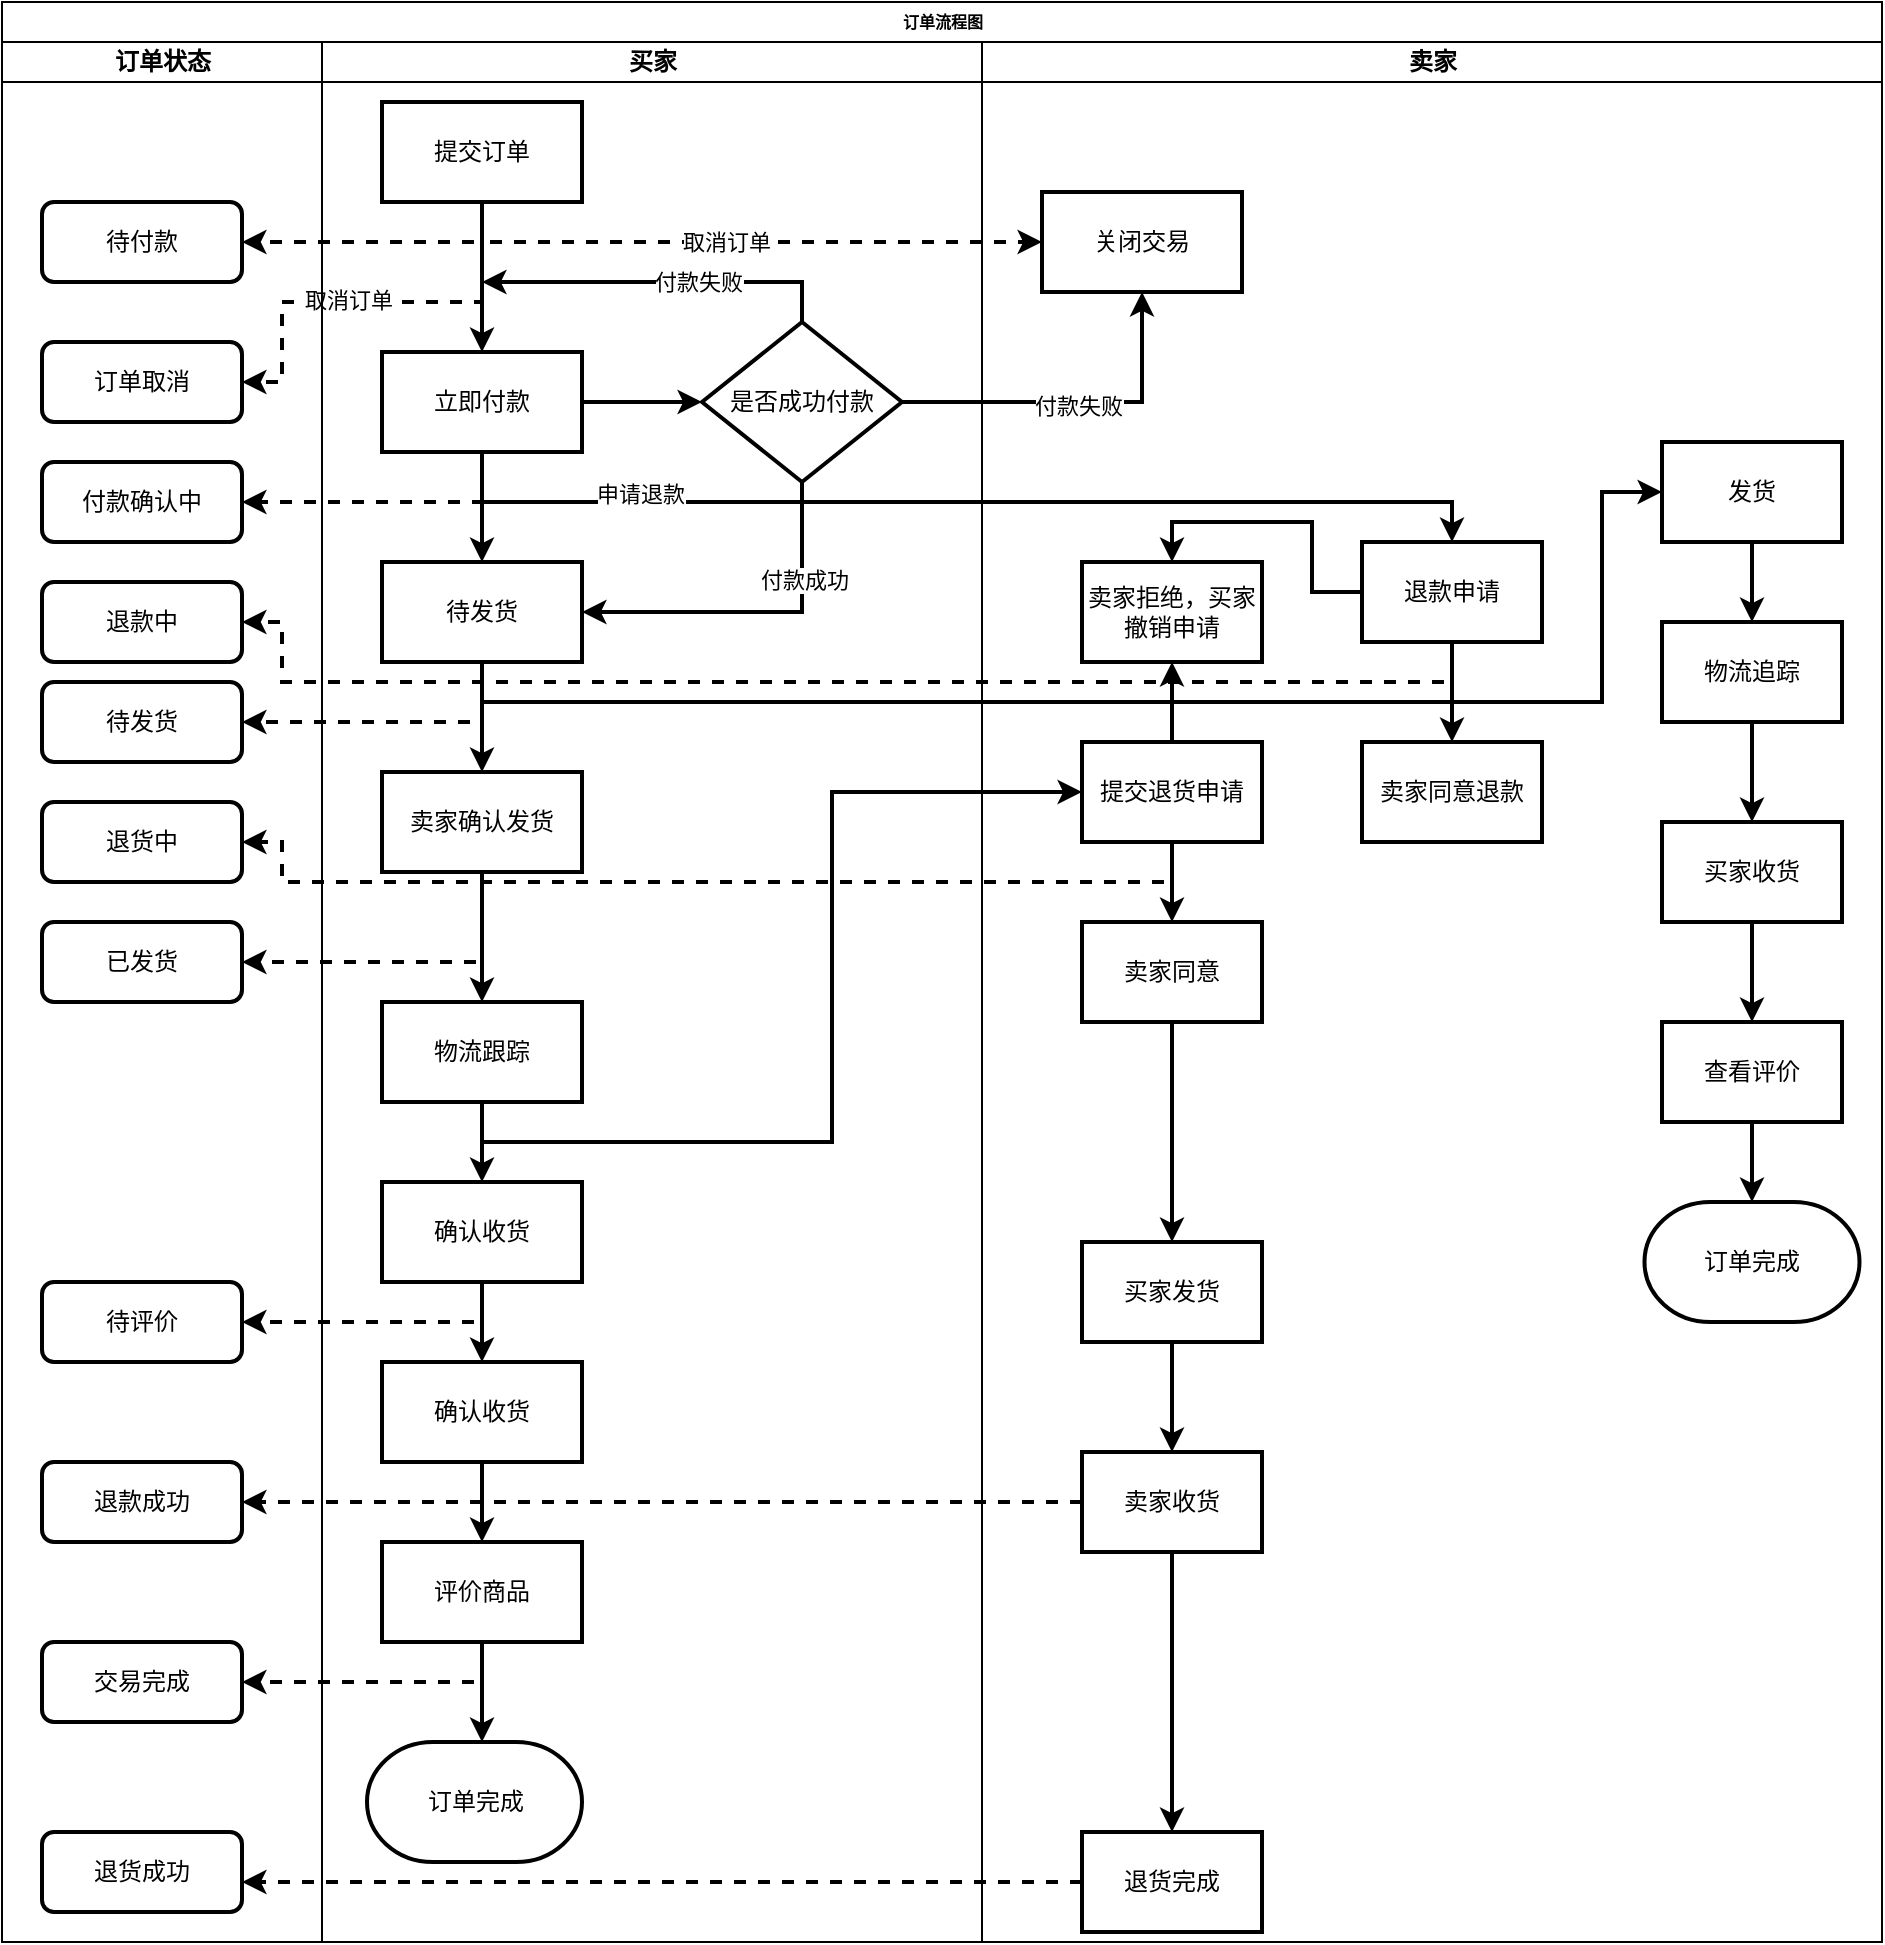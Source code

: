 <mxfile version="14.4.3" type="github"><diagram name="Page-1" id="74e2e168-ea6b-b213-b513-2b3c1d86103e"><mxGraphModel dx="1422" dy="762" grid="1" gridSize="10" guides="1" tooltips="1" connect="1" arrows="1" fold="1" page="1" pageScale="1" pageWidth="1100" pageHeight="850" background="#ffffff" math="0" shadow="0"><root><mxCell id="0"/><mxCell id="1" parent="0"/><mxCell id="77e6c97f196da883-1" value="订单流程图" style="swimlane;html=1;childLayout=stackLayout;startSize=20;rounded=0;shadow=0;labelBackgroundColor=none;strokeWidth=1;fontFamily=Verdana;fontSize=8;align=center;swimlaneLine=0;" parent="1" vertex="1"><mxGeometry x="100" y="40" width="940" height="970" as="geometry"><mxRectangle x="100" y="50" width="60" height="20" as="alternateBounds"/></mxGeometry></mxCell><mxCell id="77e6c97f196da883-2" value="订单状态" style="swimlane;html=1;startSize=20;" parent="77e6c97f196da883-1" vertex="1"><mxGeometry y="20" width="160" height="950" as="geometry"><mxRectangle y="20" width="30" height="730" as="alternateBounds"/></mxGeometry></mxCell><mxCell id="XukOpiHCxfKN62wIecML-30" value="待付款" style="rounded=1;whiteSpace=wrap;html=1;strokeWidth=2;" vertex="1" parent="77e6c97f196da883-2"><mxGeometry x="20" y="80" width="100" height="40" as="geometry"/></mxCell><mxCell id="XukOpiHCxfKN62wIecML-49" value="订单取消" style="rounded=1;whiteSpace=wrap;html=1;strokeWidth=2;" vertex="1" parent="77e6c97f196da883-2"><mxGeometry x="20" y="150" width="100" height="40" as="geometry"/></mxCell><mxCell id="XukOpiHCxfKN62wIecML-59" value="付款确认中" style="rounded=1;whiteSpace=wrap;html=1;strokeWidth=2;" vertex="1" parent="77e6c97f196da883-2"><mxGeometry x="20" y="210" width="100" height="40" as="geometry"/></mxCell><mxCell id="XukOpiHCxfKN62wIecML-68" value="退款中" style="rounded=1;whiteSpace=wrap;html=1;strokeWidth=2;" vertex="1" parent="77e6c97f196da883-2"><mxGeometry x="20" y="270" width="100" height="40" as="geometry"/></mxCell><mxCell id="XukOpiHCxfKN62wIecML-69" value="待发货" style="rounded=1;whiteSpace=wrap;html=1;strokeWidth=2;" vertex="1" parent="77e6c97f196da883-2"><mxGeometry x="20" y="320" width="100" height="40" as="geometry"/></mxCell><mxCell id="XukOpiHCxfKN62wIecML-85" value="退货中" style="rounded=1;whiteSpace=wrap;html=1;strokeWidth=2;" vertex="1" parent="77e6c97f196da883-2"><mxGeometry x="20" y="380" width="100" height="40" as="geometry"/></mxCell><mxCell id="XukOpiHCxfKN62wIecML-86" value="已发货" style="rounded=1;whiteSpace=wrap;html=1;strokeWidth=2;" vertex="1" parent="77e6c97f196da883-2"><mxGeometry x="20" y="440" width="100" height="40" as="geometry"/></mxCell><mxCell id="XukOpiHCxfKN62wIecML-91" value="待评价" style="rounded=1;whiteSpace=wrap;html=1;strokeWidth=2;" vertex="1" parent="77e6c97f196da883-2"><mxGeometry x="20" y="620" width="100" height="40" as="geometry"/></mxCell><mxCell id="XukOpiHCxfKN62wIecML-96" value="退款成功" style="rounded=1;whiteSpace=wrap;html=1;strokeWidth=2;" vertex="1" parent="77e6c97f196da883-2"><mxGeometry x="20" y="710" width="100" height="40" as="geometry"/></mxCell><mxCell id="XukOpiHCxfKN62wIecML-103" value="交易完成" style="rounded=1;whiteSpace=wrap;html=1;strokeWidth=2;" vertex="1" parent="77e6c97f196da883-2"><mxGeometry x="20" y="800" width="100" height="40" as="geometry"/></mxCell><mxCell id="XukOpiHCxfKN62wIecML-104" value="退货成功" style="rounded=1;whiteSpace=wrap;html=1;strokeWidth=2;" vertex="1" parent="77e6c97f196da883-2"><mxGeometry x="20" y="895" width="100" height="40" as="geometry"/></mxCell><mxCell id="XukOpiHCxfKN62wIecML-31" style="edgeStyle=orthogonalEdgeStyle;rounded=0;orthogonalLoop=1;jettySize=auto;html=1;exitX=0.5;exitY=1;exitDx=0;exitDy=0;entryX=1;entryY=0.5;entryDx=0;entryDy=0;strokeWidth=2;dashed=1;" edge="1" parent="77e6c97f196da883-1" source="XukOpiHCxfKN62wIecML-25" target="XukOpiHCxfKN62wIecML-30"><mxGeometry relative="1" as="geometry"/></mxCell><mxCell id="XukOpiHCxfKN62wIecML-33" style="edgeStyle=orthogonalEdgeStyle;rounded=0;orthogonalLoop=1;jettySize=auto;html=1;exitX=1;exitY=0.5;exitDx=0;exitDy=0;exitPerimeter=0;entryX=0.5;entryY=1;entryDx=0;entryDy=0;strokeWidth=2;" edge="1" parent="77e6c97f196da883-1" source="XukOpiHCxfKN62wIecML-8" target="XukOpiHCxfKN62wIecML-11"><mxGeometry relative="1" as="geometry"/></mxCell><mxCell id="XukOpiHCxfKN62wIecML-34" value="付款失败" style="edgeLabel;html=1;align=center;verticalAlign=middle;resizable=0;points=[];" vertex="1" connectable="0" parent="XukOpiHCxfKN62wIecML-33"><mxGeometry x="0.005" y="-2" relative="1" as="geometry"><mxPoint as="offset"/></mxGeometry></mxCell><mxCell id="XukOpiHCxfKN62wIecML-50" style="edgeStyle=orthogonalEdgeStyle;rounded=0;orthogonalLoop=1;jettySize=auto;html=1;exitX=0.5;exitY=1;exitDx=0;exitDy=0;startArrow=none;startFill=0;endArrow=classic;endFill=1;strokeWidth=2;dashed=1;" edge="1" parent="77e6c97f196da883-1" source="XukOpiHCxfKN62wIecML-25" target="XukOpiHCxfKN62wIecML-49"><mxGeometry relative="1" as="geometry"><Array as="points"><mxPoint x="240" y="150"/><mxPoint x="140" y="150"/><mxPoint x="140" y="190"/></Array></mxGeometry></mxCell><mxCell id="XukOpiHCxfKN62wIecML-51" value="取消订单" style="edgeLabel;html=1;align=center;verticalAlign=middle;resizable=0;points=[];" vertex="1" connectable="0" parent="XukOpiHCxfKN62wIecML-50"><mxGeometry x="0.114" y="-1" relative="1" as="geometry"><mxPoint as="offset"/></mxGeometry></mxCell><mxCell id="XukOpiHCxfKN62wIecML-54" style="edgeStyle=orthogonalEdgeStyle;rounded=0;orthogonalLoop=1;jettySize=auto;html=1;exitX=0.5;exitY=1;exitDx=0;exitDy=0;entryX=0;entryY=0.5;entryDx=0;entryDy=0;dashed=1;startArrow=none;startFill=0;endArrow=classic;endFill=1;strokeWidth=2;" edge="1" parent="77e6c97f196da883-1" source="XukOpiHCxfKN62wIecML-25" target="XukOpiHCxfKN62wIecML-11"><mxGeometry relative="1" as="geometry"/></mxCell><mxCell id="XukOpiHCxfKN62wIecML-58" value="取消订单" style="edgeLabel;html=1;align=center;verticalAlign=middle;resizable=0;points=[];" vertex="1" connectable="0" parent="XukOpiHCxfKN62wIecML-54"><mxGeometry x="-0.053" relative="1" as="geometry"><mxPoint as="offset"/></mxGeometry></mxCell><mxCell id="XukOpiHCxfKN62wIecML-60" style="edgeStyle=orthogonalEdgeStyle;rounded=0;orthogonalLoop=1;jettySize=auto;html=1;exitX=0.5;exitY=1;exitDx=0;exitDy=0;entryX=1;entryY=0.5;entryDx=0;entryDy=0;dashed=1;startArrow=none;startFill=0;endArrow=classic;endFill=1;strokeWidth=2;" edge="1" parent="77e6c97f196da883-1" source="XukOpiHCxfKN62wIecML-26" target="XukOpiHCxfKN62wIecML-59"><mxGeometry relative="1" as="geometry"><Array as="points"><mxPoint x="240" y="250"/></Array></mxGeometry></mxCell><mxCell id="XukOpiHCxfKN62wIecML-64" style="edgeStyle=orthogonalEdgeStyle;rounded=0;orthogonalLoop=1;jettySize=auto;html=1;exitX=0.5;exitY=1;exitDx=0;exitDy=0;entryX=0.5;entryY=0;entryDx=0;entryDy=0;startArrow=none;startFill=0;endArrow=classic;endFill=1;strokeWidth=2;" edge="1" parent="77e6c97f196da883-1" source="XukOpiHCxfKN62wIecML-26" target="XukOpiHCxfKN62wIecML-61"><mxGeometry relative="1" as="geometry"><Array as="points"><mxPoint x="240" y="250"/><mxPoint x="725" y="250"/></Array></mxGeometry></mxCell><mxCell id="XukOpiHCxfKN62wIecML-66" value="申请退款" style="edgeLabel;html=1;align=center;verticalAlign=middle;resizable=0;points=[];" vertex="1" connectable="0" parent="XukOpiHCxfKN62wIecML-64"><mxGeometry x="-0.608" y="4" relative="1" as="geometry"><mxPoint as="offset"/></mxGeometry></mxCell><mxCell id="XukOpiHCxfKN62wIecML-74" style="edgeStyle=orthogonalEdgeStyle;rounded=0;orthogonalLoop=1;jettySize=auto;html=1;exitX=0.5;exitY=1;exitDx=0;exitDy=0;startArrow=none;startFill=0;endArrow=classic;endFill=1;strokeWidth=2;entryX=1;entryY=0.5;entryDx=0;entryDy=0;dashed=1;" edge="1" parent="77e6c97f196da883-1" source="XukOpiHCxfKN62wIecML-61" target="XukOpiHCxfKN62wIecML-68"><mxGeometry relative="1" as="geometry"><Array as="points"><mxPoint x="725" y="340"/><mxPoint x="140" y="340"/><mxPoint x="140" y="310"/></Array></mxGeometry></mxCell><mxCell id="XukOpiHCxfKN62wIecML-76" style="edgeStyle=orthogonalEdgeStyle;rounded=0;orthogonalLoop=1;jettySize=auto;html=1;exitX=0.5;exitY=1;exitDx=0;exitDy=0;entryX=1;entryY=0.5;entryDx=0;entryDy=0;startArrow=none;startFill=0;endArrow=classic;endFill=1;strokeWidth=2;dashed=1;" edge="1" parent="77e6c97f196da883-1" source="XukOpiHCxfKN62wIecML-35" target="XukOpiHCxfKN62wIecML-69"><mxGeometry relative="1" as="geometry"><Array as="points"><mxPoint x="240" y="360"/><mxPoint x="120" y="360"/></Array></mxGeometry></mxCell><mxCell id="77e6c97f196da883-3" value="买家" style="swimlane;html=1;startSize=20;" parent="77e6c97f196da883-1" vertex="1"><mxGeometry x="160" y="20" width="330" height="950" as="geometry"/></mxCell><mxCell id="XukOpiHCxfKN62wIecML-37" style="edgeStyle=orthogonalEdgeStyle;rounded=0;orthogonalLoop=1;jettySize=auto;html=1;exitX=0.5;exitY=1;exitDx=0;exitDy=0;exitPerimeter=0;entryX=1;entryY=0.5;entryDx=0;entryDy=0;strokeWidth=2;" edge="1" parent="77e6c97f196da883-3" source="XukOpiHCxfKN62wIecML-8" target="XukOpiHCxfKN62wIecML-35"><mxGeometry relative="1" as="geometry"/></mxCell><mxCell id="XukOpiHCxfKN62wIecML-38" value="付款成功" style="edgeLabel;html=1;align=center;verticalAlign=middle;resizable=0;points=[];" vertex="1" connectable="0" parent="XukOpiHCxfKN62wIecML-37"><mxGeometry x="-0.447" y="1" relative="1" as="geometry"><mxPoint as="offset"/></mxGeometry></mxCell><mxCell id="XukOpiHCxfKN62wIecML-8" value="是否成功付款" style="strokeWidth=2;html=1;shape=mxgraph.flowchart.decision;whiteSpace=wrap;" vertex="1" parent="77e6c97f196da883-3"><mxGeometry x="190" y="140" width="100" height="80" as="geometry"/></mxCell><mxCell id="XukOpiHCxfKN62wIecML-27" style="edgeStyle=orthogonalEdgeStyle;rounded=0;orthogonalLoop=1;jettySize=auto;html=1;exitX=0.5;exitY=1;exitDx=0;exitDy=0;entryX=0.5;entryY=0;entryDx=0;entryDy=0;strokeWidth=2;" edge="1" parent="77e6c97f196da883-3" source="XukOpiHCxfKN62wIecML-25" target="XukOpiHCxfKN62wIecML-26"><mxGeometry relative="1" as="geometry"/></mxCell><mxCell id="XukOpiHCxfKN62wIecML-25" value="提交订单" style="rounded=0;whiteSpace=wrap;html=1;strokeWidth=2;" vertex="1" parent="77e6c97f196da883-3"><mxGeometry x="30" y="30" width="100" height="50" as="geometry"/></mxCell><mxCell id="XukOpiHCxfKN62wIecML-29" style="edgeStyle=orthogonalEdgeStyle;rounded=0;orthogonalLoop=1;jettySize=auto;html=1;exitX=1;exitY=0.5;exitDx=0;exitDy=0;strokeWidth=2;" edge="1" parent="77e6c97f196da883-3" source="XukOpiHCxfKN62wIecML-26" target="XukOpiHCxfKN62wIecML-8"><mxGeometry relative="1" as="geometry"/></mxCell><mxCell id="XukOpiHCxfKN62wIecML-36" style="edgeStyle=orthogonalEdgeStyle;rounded=0;orthogonalLoop=1;jettySize=auto;html=1;exitX=0.5;exitY=1;exitDx=0;exitDy=0;strokeWidth=2;" edge="1" parent="77e6c97f196da883-3" source="XukOpiHCxfKN62wIecML-26" target="XukOpiHCxfKN62wIecML-35"><mxGeometry relative="1" as="geometry"/></mxCell><mxCell id="XukOpiHCxfKN62wIecML-26" value="立即付款" style="rounded=0;whiteSpace=wrap;html=1;strokeWidth=2;" vertex="1" parent="77e6c97f196da883-3"><mxGeometry x="30" y="155" width="100" height="50" as="geometry"/></mxCell><mxCell id="XukOpiHCxfKN62wIecML-75" style="edgeStyle=orthogonalEdgeStyle;rounded=0;orthogonalLoop=1;jettySize=auto;html=1;exitX=0.5;exitY=1;exitDx=0;exitDy=0;entryX=0.5;entryY=0;entryDx=0;entryDy=0;startArrow=none;startFill=0;endArrow=classic;endFill=1;strokeWidth=2;" edge="1" parent="77e6c97f196da883-3" source="XukOpiHCxfKN62wIecML-35" target="XukOpiHCxfKN62wIecML-67"><mxGeometry relative="1" as="geometry"/></mxCell><mxCell id="XukOpiHCxfKN62wIecML-35" value="待发货" style="rounded=0;whiteSpace=wrap;html=1;strokeWidth=2;" vertex="1" parent="77e6c97f196da883-3"><mxGeometry x="30" y="260" width="100" height="50" as="geometry"/></mxCell><mxCell id="XukOpiHCxfKN62wIecML-80" style="edgeStyle=orthogonalEdgeStyle;rounded=0;orthogonalLoop=1;jettySize=auto;html=1;exitX=0.5;exitY=1;exitDx=0;exitDy=0;entryX=0.5;entryY=0;entryDx=0;entryDy=0;startArrow=none;startFill=0;endArrow=classic;endFill=1;strokeWidth=2;" edge="1" parent="77e6c97f196da883-3" source="XukOpiHCxfKN62wIecML-67" target="XukOpiHCxfKN62wIecML-77"><mxGeometry relative="1" as="geometry"/></mxCell><mxCell id="XukOpiHCxfKN62wIecML-67" value="卖家确认发货" style="rounded=0;whiteSpace=wrap;html=1;strokeWidth=2;" vertex="1" parent="77e6c97f196da883-3"><mxGeometry x="30" y="365" width="100" height="50" as="geometry"/></mxCell><mxCell id="XukOpiHCxfKN62wIecML-89" style="edgeStyle=orthogonalEdgeStyle;rounded=0;orthogonalLoop=1;jettySize=auto;html=1;exitX=0.5;exitY=1;exitDx=0;exitDy=0;entryX=0.5;entryY=0;entryDx=0;entryDy=0;startArrow=none;startFill=0;endArrow=classic;endFill=1;strokeWidth=2;" edge="1" parent="77e6c97f196da883-3" source="XukOpiHCxfKN62wIecML-77" target="XukOpiHCxfKN62wIecML-78"><mxGeometry relative="1" as="geometry"/></mxCell><mxCell id="XukOpiHCxfKN62wIecML-77" value="物流跟踪" style="rounded=0;whiteSpace=wrap;html=1;strokeWidth=2;" vertex="1" parent="77e6c97f196da883-3"><mxGeometry x="30" y="480" width="100" height="50" as="geometry"/></mxCell><mxCell id="XukOpiHCxfKN62wIecML-93" style="edgeStyle=orthogonalEdgeStyle;rounded=0;orthogonalLoop=1;jettySize=auto;html=1;exitX=0.5;exitY=1;exitDx=0;exitDy=0;entryX=0.5;entryY=0;entryDx=0;entryDy=0;startArrow=none;startFill=0;endArrow=classic;endFill=1;strokeWidth=2;" edge="1" parent="77e6c97f196da883-3" source="XukOpiHCxfKN62wIecML-78" target="XukOpiHCxfKN62wIecML-92"><mxGeometry relative="1" as="geometry"/></mxCell><mxCell id="XukOpiHCxfKN62wIecML-78" value="确认收货" style="rounded=0;whiteSpace=wrap;html=1;strokeWidth=2;" vertex="1" parent="77e6c97f196da883-3"><mxGeometry x="30" y="570" width="100" height="50" as="geometry"/></mxCell><mxCell id="XukOpiHCxfKN62wIecML-98" style="edgeStyle=orthogonalEdgeStyle;rounded=0;orthogonalLoop=1;jettySize=auto;html=1;exitX=0.5;exitY=1;exitDx=0;exitDy=0;entryX=0.5;entryY=0;entryDx=0;entryDy=0;startArrow=none;startFill=0;endArrow=classic;endFill=1;strokeWidth=2;" edge="1" parent="77e6c97f196da883-3" source="XukOpiHCxfKN62wIecML-92" target="XukOpiHCxfKN62wIecML-97"><mxGeometry relative="1" as="geometry"/></mxCell><mxCell id="XukOpiHCxfKN62wIecML-92" value="确认收货" style="rounded=0;whiteSpace=wrap;html=1;strokeWidth=2;" vertex="1" parent="77e6c97f196da883-3"><mxGeometry x="30" y="660" width="100" height="50" as="geometry"/></mxCell><mxCell id="XukOpiHCxfKN62wIecML-97" value="评价商品" style="rounded=0;whiteSpace=wrap;html=1;strokeWidth=2;" vertex="1" parent="77e6c97f196da883-3"><mxGeometry x="30" y="750" width="100" height="50" as="geometry"/></mxCell><mxCell id="XukOpiHCxfKN62wIecML-211" value="订单完成" style="strokeWidth=2;html=1;shape=mxgraph.flowchart.terminator;whiteSpace=wrap;" vertex="1" parent="77e6c97f196da883-3"><mxGeometry x="22.5" y="850" width="107.5" height="60" as="geometry"/></mxCell><mxCell id="XukOpiHCxfKN62wIecML-87" style="edgeStyle=orthogonalEdgeStyle;rounded=0;orthogonalLoop=1;jettySize=auto;html=1;exitX=0.5;exitY=1;exitDx=0;exitDy=0;entryX=1;entryY=0.5;entryDx=0;entryDy=0;startArrow=none;startFill=0;endArrow=classic;endFill=1;strokeWidth=2;dashed=1;" edge="1" parent="77e6c97f196da883-1" source="XukOpiHCxfKN62wIecML-79" target="XukOpiHCxfKN62wIecML-85"><mxGeometry relative="1" as="geometry"><Array as="points"><mxPoint x="585" y="440"/><mxPoint x="140" y="440"/><mxPoint x="140" y="420"/></Array></mxGeometry></mxCell><mxCell id="XukOpiHCxfKN62wIecML-88" style="edgeStyle=orthogonalEdgeStyle;rounded=0;orthogonalLoop=1;jettySize=auto;html=1;exitX=0.5;exitY=1;exitDx=0;exitDy=0;entryX=1;entryY=0.5;entryDx=0;entryDy=0;dashed=1;startArrow=none;startFill=0;endArrow=classic;endFill=1;strokeWidth=2;" edge="1" parent="77e6c97f196da883-1" source="XukOpiHCxfKN62wIecML-67" target="XukOpiHCxfKN62wIecML-86"><mxGeometry relative="1" as="geometry"/></mxCell><mxCell id="XukOpiHCxfKN62wIecML-90" style="edgeStyle=orthogonalEdgeStyle;rounded=0;orthogonalLoop=1;jettySize=auto;html=1;exitX=0.5;exitY=1;exitDx=0;exitDy=0;entryX=0;entryY=0.5;entryDx=0;entryDy=0;startArrow=none;startFill=0;endArrow=classic;endFill=1;strokeWidth=2;" edge="1" parent="77e6c97f196da883-1" source="XukOpiHCxfKN62wIecML-77" target="XukOpiHCxfKN62wIecML-79"><mxGeometry relative="1" as="geometry"/></mxCell><mxCell id="XukOpiHCxfKN62wIecML-94" style="edgeStyle=orthogonalEdgeStyle;rounded=0;orthogonalLoop=1;jettySize=auto;html=1;exitX=0.5;exitY=1;exitDx=0;exitDy=0;entryX=1;entryY=0.5;entryDx=0;entryDy=0;startArrow=none;startFill=0;endArrow=classic;endFill=1;strokeWidth=2;dashed=1;" edge="1" parent="77e6c97f196da883-1" source="XukOpiHCxfKN62wIecML-78" target="XukOpiHCxfKN62wIecML-91"><mxGeometry relative="1" as="geometry"/></mxCell><mxCell id="XukOpiHCxfKN62wIecML-105" style="edgeStyle=orthogonalEdgeStyle;rounded=0;orthogonalLoop=1;jettySize=auto;html=1;exitX=0.5;exitY=1;exitDx=0;exitDy=0;entryX=1;entryY=0.5;entryDx=0;entryDy=0;startArrow=none;startFill=0;endArrow=classic;endFill=1;strokeWidth=2;dashed=1;" edge="1" parent="77e6c97f196da883-1" source="XukOpiHCxfKN62wIecML-97" target="XukOpiHCxfKN62wIecML-103"><mxGeometry relative="1" as="geometry"/></mxCell><mxCell id="XukOpiHCxfKN62wIecML-109" style="edgeStyle=orthogonalEdgeStyle;rounded=0;orthogonalLoop=1;jettySize=auto;html=1;exitX=0;exitY=0.5;exitDx=0;exitDy=0;startArrow=none;startFill=0;endArrow=classic;endFill=1;strokeWidth=2;dashed=1;" edge="1" parent="77e6c97f196da883-1" source="XukOpiHCxfKN62wIecML-100" target="XukOpiHCxfKN62wIecML-104"><mxGeometry relative="1" as="geometry"><Array as="points"><mxPoint x="540" y="940"/></Array></mxGeometry></mxCell><mxCell id="XukOpiHCxfKN62wIecML-110" style="edgeStyle=orthogonalEdgeStyle;rounded=0;orthogonalLoop=1;jettySize=auto;html=1;exitX=0;exitY=0.5;exitDx=0;exitDy=0;entryX=1;entryY=0.5;entryDx=0;entryDy=0;dashed=1;startArrow=none;startFill=0;endArrow=classic;endFill=1;strokeWidth=2;" edge="1" parent="77e6c97f196da883-1" source="XukOpiHCxfKN62wIecML-99" target="XukOpiHCxfKN62wIecML-96"><mxGeometry relative="1" as="geometry"/></mxCell><mxCell id="77e6c97f196da883-4" value="卖家" style="swimlane;html=1;startSize=20;" parent="77e6c97f196da883-1" vertex="1"><mxGeometry x="490" y="20" width="450" height="950" as="geometry"/></mxCell><mxCell id="XukOpiHCxfKN62wIecML-11" value="关闭交易" style="rounded=0;whiteSpace=wrap;html=1;strokeWidth=2;" vertex="1" parent="77e6c97f196da883-4"><mxGeometry x="30" y="75" width="100" height="50" as="geometry"/></mxCell><mxCell id="XukOpiHCxfKN62wIecML-70" style="edgeStyle=orthogonalEdgeStyle;rounded=0;orthogonalLoop=1;jettySize=auto;html=1;exitX=0;exitY=0.5;exitDx=0;exitDy=0;entryX=0.5;entryY=0;entryDx=0;entryDy=0;startArrow=none;startFill=0;endArrow=classic;endFill=1;strokeWidth=2;" edge="1" parent="77e6c97f196da883-4" source="XukOpiHCxfKN62wIecML-61" target="XukOpiHCxfKN62wIecML-63"><mxGeometry relative="1" as="geometry"/></mxCell><object label="" id="XukOpiHCxfKN62wIecML-72"><mxCell style="edgeStyle=orthogonalEdgeStyle;rounded=0;orthogonalLoop=1;jettySize=auto;html=1;exitX=0.5;exitY=1;exitDx=0;exitDy=0;entryX=0.5;entryY=0;entryDx=0;entryDy=0;startArrow=none;startFill=0;endArrow=classic;endFill=1;strokeWidth=2;" edge="1" parent="77e6c97f196da883-4" source="XukOpiHCxfKN62wIecML-61" target="XukOpiHCxfKN62wIecML-71"><mxGeometry relative="1" as="geometry"><Array as="points"><mxPoint x="235" y="330"/><mxPoint x="235" y="330"/></Array></mxGeometry></mxCell></object><mxCell id="XukOpiHCxfKN62wIecML-61" value="退款申请" style="rounded=0;whiteSpace=wrap;html=1;strokeWidth=2;" vertex="1" parent="77e6c97f196da883-4"><mxGeometry x="190" y="250" width="90" height="50" as="geometry"/></mxCell><mxCell id="XukOpiHCxfKN62wIecML-63" value="卖家拒绝，买家撤销申请" style="rounded=0;whiteSpace=wrap;html=1;strokeWidth=2;" vertex="1" parent="77e6c97f196da883-4"><mxGeometry x="50" y="260" width="90" height="50" as="geometry"/></mxCell><mxCell id="XukOpiHCxfKN62wIecML-71" value="卖家同意退款" style="rounded=0;whiteSpace=wrap;html=1;strokeWidth=2;" vertex="1" parent="77e6c97f196da883-4"><mxGeometry x="190" y="350" width="90" height="50" as="geometry"/></mxCell><mxCell id="XukOpiHCxfKN62wIecML-82" style="edgeStyle=orthogonalEdgeStyle;rounded=0;orthogonalLoop=1;jettySize=auto;html=1;exitX=0.5;exitY=0;exitDx=0;exitDy=0;entryX=0.5;entryY=1;entryDx=0;entryDy=0;startArrow=none;startFill=0;endArrow=classic;endFill=1;strokeWidth=2;" edge="1" parent="77e6c97f196da883-4" source="XukOpiHCxfKN62wIecML-79" target="XukOpiHCxfKN62wIecML-63"><mxGeometry relative="1" as="geometry"/></mxCell><mxCell id="XukOpiHCxfKN62wIecML-84" style="edgeStyle=orthogonalEdgeStyle;rounded=0;orthogonalLoop=1;jettySize=auto;html=1;exitX=0.5;exitY=1;exitDx=0;exitDy=0;entryX=0.5;entryY=0;entryDx=0;entryDy=0;startArrow=none;startFill=0;endArrow=classic;endFill=1;strokeWidth=2;" edge="1" parent="77e6c97f196da883-4" source="XukOpiHCxfKN62wIecML-79" target="XukOpiHCxfKN62wIecML-83"><mxGeometry relative="1" as="geometry"/></mxCell><mxCell id="XukOpiHCxfKN62wIecML-79" value="提交退货申请" style="rounded=0;whiteSpace=wrap;html=1;strokeWidth=2;" vertex="1" parent="77e6c97f196da883-4"><mxGeometry x="50" y="350" width="90" height="50" as="geometry"/></mxCell><mxCell id="XukOpiHCxfKN62wIecML-106" style="edgeStyle=orthogonalEdgeStyle;rounded=0;orthogonalLoop=1;jettySize=auto;html=1;exitX=0.5;exitY=1;exitDx=0;exitDy=0;entryX=0.5;entryY=0;entryDx=0;entryDy=0;startArrow=none;startFill=0;endArrow=classic;endFill=1;strokeWidth=2;" edge="1" parent="77e6c97f196da883-4" source="XukOpiHCxfKN62wIecML-83" target="XukOpiHCxfKN62wIecML-95"><mxGeometry relative="1" as="geometry"/></mxCell><mxCell id="XukOpiHCxfKN62wIecML-83" value="卖家同意" style="rounded=0;whiteSpace=wrap;html=1;strokeWidth=2;" vertex="1" parent="77e6c97f196da883-4"><mxGeometry x="50" y="440" width="90" height="50" as="geometry"/></mxCell><mxCell id="XukOpiHCxfKN62wIecML-107" style="edgeStyle=orthogonalEdgeStyle;rounded=0;orthogonalLoop=1;jettySize=auto;html=1;exitX=0.5;exitY=1;exitDx=0;exitDy=0;entryX=0.5;entryY=0;entryDx=0;entryDy=0;startArrow=none;startFill=0;endArrow=classic;endFill=1;strokeWidth=2;" edge="1" parent="77e6c97f196da883-4" source="XukOpiHCxfKN62wIecML-95" target="XukOpiHCxfKN62wIecML-99"><mxGeometry relative="1" as="geometry"/></mxCell><mxCell id="XukOpiHCxfKN62wIecML-95" value="买家发货" style="rounded=0;whiteSpace=wrap;html=1;strokeWidth=2;" vertex="1" parent="77e6c97f196da883-4"><mxGeometry x="50" y="600" width="90" height="50" as="geometry"/></mxCell><mxCell id="XukOpiHCxfKN62wIecML-108" style="edgeStyle=orthogonalEdgeStyle;rounded=0;orthogonalLoop=1;jettySize=auto;html=1;exitX=0.5;exitY=1;exitDx=0;exitDy=0;startArrow=none;startFill=0;endArrow=classic;endFill=1;strokeWidth=2;" edge="1" parent="77e6c97f196da883-4" source="XukOpiHCxfKN62wIecML-99" target="XukOpiHCxfKN62wIecML-100"><mxGeometry relative="1" as="geometry"/></mxCell><mxCell id="XukOpiHCxfKN62wIecML-99" value="卖家收货" style="rounded=0;whiteSpace=wrap;html=1;strokeWidth=2;" vertex="1" parent="77e6c97f196da883-4"><mxGeometry x="50" y="705" width="90" height="50" as="geometry"/></mxCell><mxCell id="XukOpiHCxfKN62wIecML-100" value="退货完成" style="rounded=0;whiteSpace=wrap;html=1;strokeWidth=2;" vertex="1" parent="77e6c97f196da883-4"><mxGeometry x="50" y="895" width="90" height="50" as="geometry"/></mxCell><mxCell id="XukOpiHCxfKN62wIecML-202" style="edgeStyle=orthogonalEdgeStyle;rounded=0;orthogonalLoop=1;jettySize=auto;html=1;exitX=0.5;exitY=1;exitDx=0;exitDy=0;entryX=0.5;entryY=0;entryDx=0;entryDy=0;startArrow=none;startFill=0;endArrow=classic;endFill=1;strokeWidth=2;" edge="1" parent="77e6c97f196da883-4" source="XukOpiHCxfKN62wIecML-128" target="XukOpiHCxfKN62wIecML-201"><mxGeometry relative="1" as="geometry"/></mxCell><mxCell id="XukOpiHCxfKN62wIecML-128" value="发货" style="rounded=0;whiteSpace=wrap;html=1;strokeWidth=2;" vertex="1" parent="77e6c97f196da883-4"><mxGeometry x="340" y="200" width="90" height="50" as="geometry"/></mxCell><mxCell id="XukOpiHCxfKN62wIecML-207" style="edgeStyle=orthogonalEdgeStyle;rounded=0;orthogonalLoop=1;jettySize=auto;html=1;exitX=0.5;exitY=1;exitDx=0;exitDy=0;entryX=0.5;entryY=0;entryDx=0;entryDy=0;startArrow=none;startFill=0;endArrow=classic;endFill=1;strokeWidth=2;" edge="1" parent="77e6c97f196da883-4" source="XukOpiHCxfKN62wIecML-201" target="XukOpiHCxfKN62wIecML-203"><mxGeometry relative="1" as="geometry"/></mxCell><mxCell id="XukOpiHCxfKN62wIecML-201" value="物流追踪" style="rounded=0;whiteSpace=wrap;html=1;strokeWidth=2;" vertex="1" parent="77e6c97f196da883-4"><mxGeometry x="340" y="290" width="90" height="50" as="geometry"/></mxCell><mxCell id="XukOpiHCxfKN62wIecML-208" style="edgeStyle=orthogonalEdgeStyle;rounded=0;orthogonalLoop=1;jettySize=auto;html=1;exitX=0.5;exitY=1;exitDx=0;exitDy=0;entryX=0.5;entryY=0;entryDx=0;entryDy=0;startArrow=none;startFill=0;endArrow=classic;endFill=1;strokeWidth=2;" edge="1" parent="77e6c97f196da883-4" source="XukOpiHCxfKN62wIecML-203" target="XukOpiHCxfKN62wIecML-204"><mxGeometry relative="1" as="geometry"/></mxCell><mxCell id="XukOpiHCxfKN62wIecML-203" value="买家收货" style="rounded=0;whiteSpace=wrap;html=1;strokeWidth=2;" vertex="1" parent="77e6c97f196da883-4"><mxGeometry x="340" y="390" width="90" height="50" as="geometry"/></mxCell><mxCell id="XukOpiHCxfKN62wIecML-209" style="edgeStyle=orthogonalEdgeStyle;rounded=0;orthogonalLoop=1;jettySize=auto;html=1;exitX=0.5;exitY=1;exitDx=0;exitDy=0;entryX=0.5;entryY=0;entryDx=0;entryDy=0;entryPerimeter=0;startArrow=none;startFill=0;endArrow=classic;endFill=1;strokeWidth=2;" edge="1" parent="77e6c97f196da883-4" source="XukOpiHCxfKN62wIecML-204" target="XukOpiHCxfKN62wIecML-206"><mxGeometry relative="1" as="geometry"/></mxCell><mxCell id="XukOpiHCxfKN62wIecML-204" value="查看评价" style="rounded=0;whiteSpace=wrap;html=1;strokeWidth=2;" vertex="1" parent="77e6c97f196da883-4"><mxGeometry x="340" y="490" width="90" height="50" as="geometry"/></mxCell><mxCell id="XukOpiHCxfKN62wIecML-206" value="订单完成" style="strokeWidth=2;html=1;shape=mxgraph.flowchart.terminator;whiteSpace=wrap;" vertex="1" parent="77e6c97f196da883-4"><mxGeometry x="331.25" y="580" width="107.5" height="60" as="geometry"/></mxCell><mxCell id="XukOpiHCxfKN62wIecML-129" style="edgeStyle=orthogonalEdgeStyle;rounded=0;orthogonalLoop=1;jettySize=auto;html=1;exitX=0.5;exitY=1;exitDx=0;exitDy=0;entryX=0;entryY=0.5;entryDx=0;entryDy=0;startArrow=none;startFill=0;endArrow=classic;endFill=1;strokeWidth=2;" edge="1" parent="77e6c97f196da883-1" source="XukOpiHCxfKN62wIecML-35" target="XukOpiHCxfKN62wIecML-128"><mxGeometry relative="1" as="geometry"><Array as="points"><mxPoint x="240" y="350"/><mxPoint x="800" y="350"/><mxPoint x="800" y="245"/></Array></mxGeometry></mxCell><mxCell id="XukOpiHCxfKN62wIecML-47" style="edgeStyle=orthogonalEdgeStyle;rounded=0;orthogonalLoop=1;jettySize=auto;html=1;exitX=0.5;exitY=0;exitDx=0;exitDy=0;exitPerimeter=0;startArrow=none;startFill=0;endArrow=classic;endFill=1;strokeWidth=2;" edge="1" parent="1" source="XukOpiHCxfKN62wIecML-8"><mxGeometry relative="1" as="geometry"><mxPoint x="340" y="180" as="targetPoint"/><Array as="points"><mxPoint x="500" y="180"/></Array></mxGeometry></mxCell><mxCell id="XukOpiHCxfKN62wIecML-48" value="付款失败" style="edgeLabel;html=1;align=center;verticalAlign=middle;resizable=0;points=[];" vertex="1" connectable="0" parent="XukOpiHCxfKN62wIecML-47"><mxGeometry x="-0.2" relative="1" as="geometry"><mxPoint as="offset"/></mxGeometry></mxCell><mxCell id="XukOpiHCxfKN62wIecML-102" style="edgeStyle=orthogonalEdgeStyle;rounded=0;orthogonalLoop=1;jettySize=auto;html=1;exitX=0.5;exitY=1;exitDx=0;exitDy=0;entryX=0.5;entryY=0;entryDx=0;entryDy=0;startArrow=none;startFill=0;endArrow=classic;endFill=1;strokeWidth=2;" edge="1" parent="1" source="XukOpiHCxfKN62wIecML-97"><mxGeometry relative="1" as="geometry"><mxPoint x="340" y="910" as="targetPoint"/></mxGeometry></mxCell></root></mxGraphModel></diagram></mxfile>